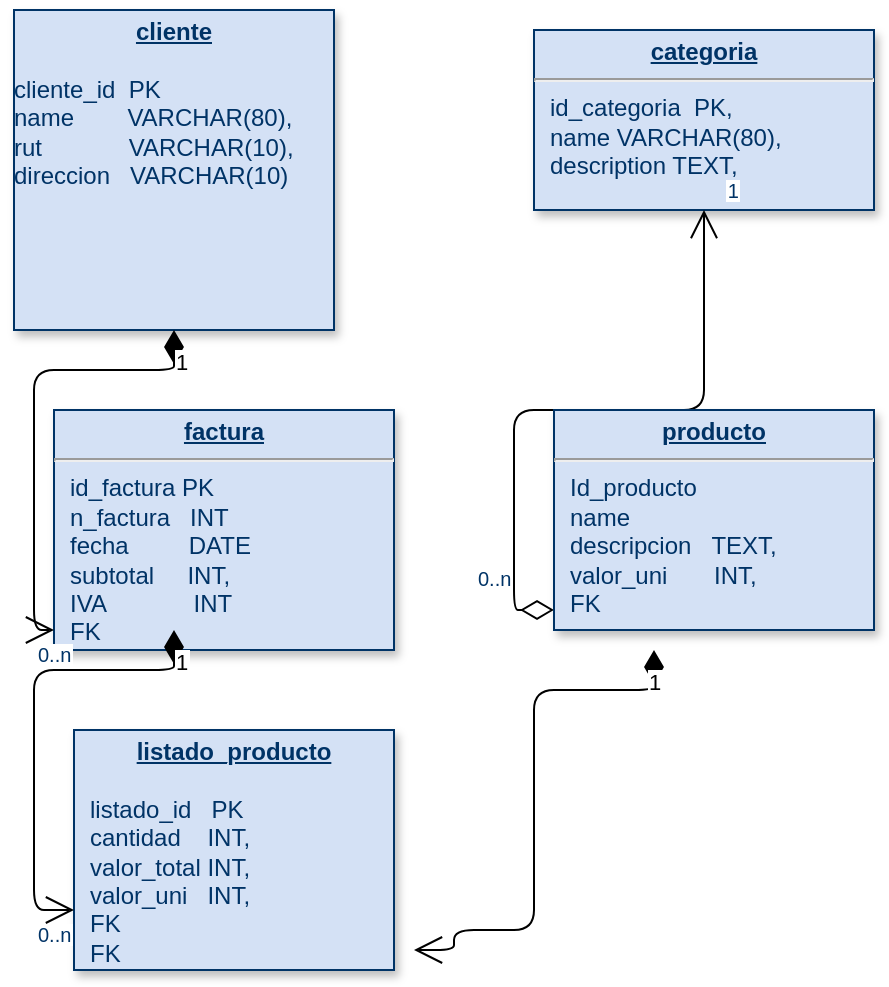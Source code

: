 <mxfile version="14.3.1" type="device"><diagram name="Page-1" id="efa7a0a1-bf9b-a30e-e6df-94a7791c09e9"><mxGraphModel dx="1108" dy="482" grid="1" gridSize="10" guides="1" tooltips="1" connect="1" arrows="1" fold="1" page="1" pageScale="1" pageWidth="826" pageHeight="1169" background="#ffffff" math="0" shadow="0"><root><mxCell id="0"/><mxCell id="1" parent="0"/><mxCell id="19" value="&lt;p style=&quot;margin: 0px ; margin-top: 4px ; text-align: center ; text-decoration: underline&quot;&gt;&lt;b&gt;listado_producto&lt;/b&gt;&lt;/p&gt;&lt;p style=&quot;margin: 0px ; margin-left: 8px&quot;&gt;&lt;br&gt;&lt;/p&gt;&lt;p style=&quot;margin: 0px ; margin-left: 8px&quot;&gt;listado_id&amp;nbsp; &amp;nbsp;PK&lt;br&gt;cantidad&amp;nbsp; &amp;nbsp; INT,&lt;/p&gt;&lt;p style=&quot;margin: 0px ; margin-left: 8px&quot;&gt;valor_total INT,&lt;/p&gt;&lt;p style=&quot;margin: 0px ; margin-left: 8px&quot;&gt;valor_uni&amp;nbsp; &amp;nbsp;INT,&lt;/p&gt;&lt;p style=&quot;margin: 0px ; margin-left: 8px&quot;&gt;FK&lt;/p&gt;&lt;p style=&quot;margin: 0px ; margin-left: 8px&quot;&gt;FK&lt;/p&gt;" style="verticalAlign=top;align=left;overflow=fill;fontSize=12;fontFamily=Helvetica;html=1;strokeColor=#003366;shadow=1;fillColor=#D4E1F5;fontColor=#003366" parent="1" vertex="1"><mxGeometry x="40.0" y="370.0" width="160" height="120" as="geometry"/></mxCell><mxCell id="20" value="&lt;p style=&quot;margin: 0px ; margin-top: 4px ; text-align: center ; text-decoration: underline&quot;&gt;&lt;b&gt;factura&lt;/b&gt;&lt;/p&gt;&lt;hr&gt;&lt;p style=&quot;margin: 0px ; margin-left: 8px&quot;&gt;id_factura PK&lt;/p&gt;&lt;p style=&quot;margin: 0px ; margin-left: 8px&quot;&gt;n_factura&amp;nbsp; &amp;nbsp;INT&lt;/p&gt;&lt;p style=&quot;margin: 0px ; margin-left: 8px&quot;&gt;fecha&amp;nbsp; &amp;nbsp; &amp;nbsp; &amp;nbsp; &amp;nbsp;DATE&amp;nbsp;&lt;/p&gt;&lt;p style=&quot;margin: 0px ; margin-left: 8px&quot;&gt;subtotal&amp;nbsp; &amp;nbsp; &amp;nbsp;INT,&lt;/p&gt;&lt;p style=&quot;margin: 0px ; margin-left: 8px&quot;&gt;IVA&amp;nbsp; &amp;nbsp; &amp;nbsp; &amp;nbsp; &amp;nbsp; &amp;nbsp; &amp;nbsp;INT&lt;/p&gt;&lt;p style=&quot;margin: 0px ; margin-left: 8px&quot;&gt;FK&lt;/p&gt;" style="verticalAlign=top;align=left;overflow=fill;fontSize=12;fontFamily=Helvetica;html=1;strokeColor=#003366;shadow=1;fillColor=#D4E1F5;fontColor=#003366" parent="1" vertex="1"><mxGeometry x="30" y="210" width="170" height="120" as="geometry"/></mxCell><mxCell id="21" value="&lt;p style=&quot;margin: 0px ; margin-top: 4px ; text-align: center ; text-decoration: underline&quot;&gt;&lt;b&gt;cliente&lt;/b&gt;&lt;/p&gt;&lt;br&gt;cliente_id&amp;nbsp; PK&lt;br&gt;name&amp;nbsp; &amp;nbsp; &amp;nbsp; &amp;nbsp; VARCHAR(80),&lt;br&gt;rut&amp;nbsp; &amp;nbsp; &amp;nbsp; &amp;nbsp; &amp;nbsp; &amp;nbsp; &amp;nbsp;VARCHAR(10),&lt;br&gt;direccion&amp;nbsp; &amp;nbsp;VARCHAR(10)&amp;nbsp;" style="verticalAlign=top;align=left;overflow=fill;fontSize=12;fontFamily=Helvetica;html=1;strokeColor=#003366;shadow=1;fillColor=#D4E1F5;fontColor=#003366" parent="1" vertex="1"><mxGeometry x="10.0" y="10.0" width="160" height="160" as="geometry"/></mxCell><mxCell id="103" value="1" style="endArrow=open;endSize=12;startArrow=diamondThin;startSize=14;startFill=1;edgeStyle=orthogonalEdgeStyle;align=left;verticalAlign=bottom;" parent="1" source="21" target="20" edge="1"><mxGeometry x="-0.818" y="5.0" relative="1" as="geometry"><mxPoint x="80" y="510" as="sourcePoint"/><mxPoint x="240" y="510" as="targetPoint"/><mxPoint as="offset"/><Array as="points"><mxPoint x="90" y="190"/><mxPoint x="20" y="190"/><mxPoint x="20" y="320"/></Array></mxGeometry></mxCell><mxCell id="vIyHrmjeLOToKzFBanCE-117" value="1" style="endArrow=open;endSize=12;startArrow=diamondThin;startSize=14;startFill=1;edgeStyle=orthogonalEdgeStyle;align=left;verticalAlign=bottom;" edge="1" parent="1"><mxGeometry x="-0.818" y="5.0" relative="1" as="geometry"><mxPoint x="90" y="320.0" as="sourcePoint"/><mxPoint x="40" y="460" as="targetPoint"/><mxPoint as="offset"/><Array as="points"><mxPoint x="90" y="340"/><mxPoint x="20" y="340"/><mxPoint x="20" y="460"/><mxPoint x="30" y="460"/></Array></mxGeometry></mxCell><mxCell id="vIyHrmjeLOToKzFBanCE-118" value="&lt;p style=&quot;margin: 0px ; margin-top: 4px ; text-align: center ; text-decoration: underline&quot;&gt;&lt;b&gt;categoria&lt;/b&gt;&lt;/p&gt;&lt;hr&gt;&lt;p style=&quot;margin: 0px ; margin-left: 8px&quot;&gt;id_categoria&amp;nbsp; PK,&lt;/p&gt;&lt;p style=&quot;margin: 0px ; margin-left: 8px&quot;&gt;name VARCHAR(80),&lt;/p&gt;&lt;p style=&quot;margin: 0px ; margin-left: 8px&quot;&gt;description TEXT,&lt;/p&gt;&lt;p style=&quot;margin: 0px ; margin-left: 8px&quot;&gt;&lt;br&gt;&lt;/p&gt;&lt;p style=&quot;margin: 0px ; margin-left: 8px&quot;&gt;&lt;br&gt;&lt;/p&gt;" style="verticalAlign=top;align=left;overflow=fill;fontSize=12;fontFamily=Helvetica;html=1;strokeColor=#003366;shadow=1;fillColor=#D4E1F5;fontColor=#003366" vertex="1" parent="1"><mxGeometry x="270" y="20" width="170" height="90" as="geometry"/></mxCell><mxCell id="vIyHrmjeLOToKzFBanCE-122" value="" style="endArrow=open;endSize=12;startArrow=diamondThin;startSize=14;startFill=0;edgeStyle=orthogonalEdgeStyle;entryX=0.5;entryY=1;entryDx=0;entryDy=0;exitX=1;exitY=1;exitDx=0;exitDy=0;" edge="1" parent="1" source="vIyHrmjeLOToKzFBanCE-129" target="vIyHrmjeLOToKzFBanCE-118"><mxGeometry x="409.36" y="370" as="geometry"><mxPoint x="270" y="300" as="sourcePoint"/><mxPoint x="360" y="130" as="targetPoint"/><Array as="points"><mxPoint x="260" y="310"/><mxPoint x="260" y="210"/><mxPoint x="355" y="210"/></Array></mxGeometry></mxCell><mxCell id="vIyHrmjeLOToKzFBanCE-124" value="1" style="resizable=0;align=right;verticalAlign=top;labelBackgroundColor=#ffffff;fontSize=10;strokeColor=#003366;shadow=1;fillColor=#D4E1F5;fontColor=#003366" connectable="0" vertex="1" parent="vIyHrmjeLOToKzFBanCE-122"><mxGeometry x="1" relative="1" as="geometry"><mxPoint x="18.92" y="-21.96" as="offset"/></mxGeometry></mxCell><mxCell id="vIyHrmjeLOToKzFBanCE-125" value="&lt;p style=&quot;margin: 0px ; margin-top: 4px ; text-align: center ; text-decoration: underline&quot;&gt;&lt;b&gt;producto&lt;/b&gt;&lt;/p&gt;&lt;hr&gt;&lt;p style=&quot;margin: 0px ; margin-left: 8px&quot;&gt;Id_producto&lt;/p&gt;&lt;p style=&quot;margin: 0px ; margin-left: 8px&quot;&gt;name&lt;/p&gt;&lt;p style=&quot;margin: 0px ; margin-left: 8px&quot;&gt;descripcion&amp;nbsp; &amp;nbsp;TEXT,&lt;/p&gt;&lt;p style=&quot;margin: 0px ; margin-left: 8px&quot;&gt;valor_uni&amp;nbsp; &amp;nbsp; &amp;nbsp; &amp;nbsp;INT,&lt;/p&gt;&lt;p style=&quot;margin: 0px ; margin-left: 8px&quot;&gt;FK&lt;/p&gt;" style="verticalAlign=top;align=left;overflow=fill;fontSize=12;fontFamily=Helvetica;html=1;strokeColor=#003366;shadow=1;fillColor=#D4E1F5;fontColor=#003366" vertex="1" parent="1"><mxGeometry x="280" y="210" width="160" height="110" as="geometry"/></mxCell><mxCell id="vIyHrmjeLOToKzFBanCE-126" value="0..n" style="resizable=0;align=left;verticalAlign=top;labelBackgroundColor=#ffffff;fontSize=10;strokeColor=#003366;shadow=1;fillColor=#D4E1F5;fontColor=#003366" connectable="0" vertex="1" parent="1"><mxGeometry x="20.0" y="460" as="geometry"/></mxCell><mxCell id="vIyHrmjeLOToKzFBanCE-127" value="0..n" style="resizable=0;align=left;verticalAlign=top;labelBackgroundColor=#ffffff;fontSize=10;strokeColor=#003366;shadow=1;fillColor=#D4E1F5;fontColor=#003366" connectable="0" vertex="1" parent="1"><mxGeometry x="20.0" y="320" as="geometry"/></mxCell><mxCell id="vIyHrmjeLOToKzFBanCE-129" value="&lt;span style=&quot;color: rgb(0, 51, 102); font-family: helvetica; font-size: 10px; font-style: normal; font-weight: 400; letter-spacing: normal; text-align: left; text-indent: 0px; text-transform: none; word-spacing: 0px; background-color: rgb(255, 255, 255); display: inline; float: none;&quot;&gt;0..n&lt;/span&gt;" style="text;whiteSpace=wrap;html=1;" vertex="1" parent="1"><mxGeometry x="240" y="280" width="40" height="30" as="geometry"/></mxCell><mxCell id="vIyHrmjeLOToKzFBanCE-133" value="1" style="endArrow=open;endSize=12;startArrow=diamondThin;startSize=14;startFill=1;edgeStyle=orthogonalEdgeStyle;align=left;verticalAlign=bottom;" edge="1" parent="1"><mxGeometry x="-0.818" y="5.0" relative="1" as="geometry"><mxPoint x="330" y="330.0" as="sourcePoint"/><mxPoint x="210" y="480" as="targetPoint"/><mxPoint as="offset"/><Array as="points"><mxPoint x="330" y="350"/><mxPoint x="270" y="350"/><mxPoint x="270" y="470"/><mxPoint x="230" y="470"/></Array></mxGeometry></mxCell></root></mxGraphModel></diagram></mxfile>